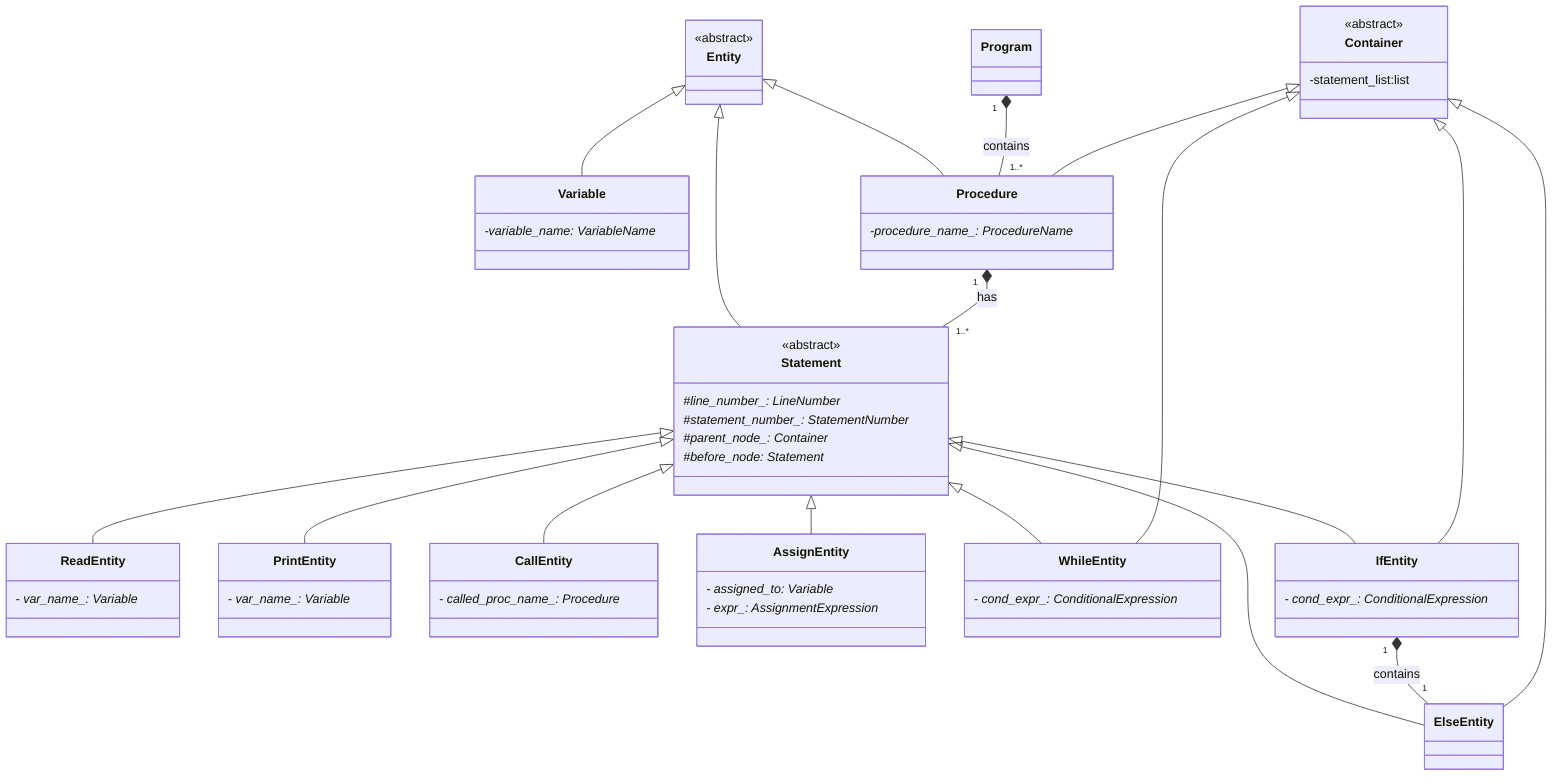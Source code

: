 classDiagram

    Entity <|-- Variable
    Entity <|-- Procedure
    Entity <|-- Statement

    Program "1" *-- "1..*" Procedure :contains

    Procedure "1" *-- "1..*" Statement :has

    Statement <|-- ReadEntity
    Statement <|-- PrintEntity
    Statement <|-- CallEntity
    Statement <|-- AssignEntity
    Statement <|-- WhileEntity
    Statement <|-- IfEntity
    Statement <|-- ElseEntity

    class Entity {
        <<abstract>>
    }

    class Container {
        <<abstract>> 
        -statement_list:list<Statement*>
    }

    class Variable {
        -variable_name: VariableName*
    }

    class Procedure {
        -procedure_name_: ProcedureName*
    }

    class Statement {
        <<abstract>>
        #line_number_: LineNumber*
        #statement_number_: StatementNumber*
        #parent_node_: Container*
        #before_node: Statement*
    }

    class ReadEntity {
        - var_name_: Variable*
    }

    class PrintEntity {
        - var_name_: Variable*
    }

    class CallEntity {
        - called_proc_name_: Procedure*
    }

    class AssignEntity {
        - assigned_to: Variable*
        - expr_: AssignmentExpression*
    }

    class WhileEntity {
        - cond_expr_: ConditionalExpression*
    }

    class IfEntity {
        - cond_expr_: ConditionalExpression*
    }

    class ElseEntity { }
    
    IfEntity "1" *-- "1" ElseEntity :contains


    Container <|-- Procedure
    Container <|-- WhileEntity
    Container <|-- IfEntity
    Container <|-- ElseEntity